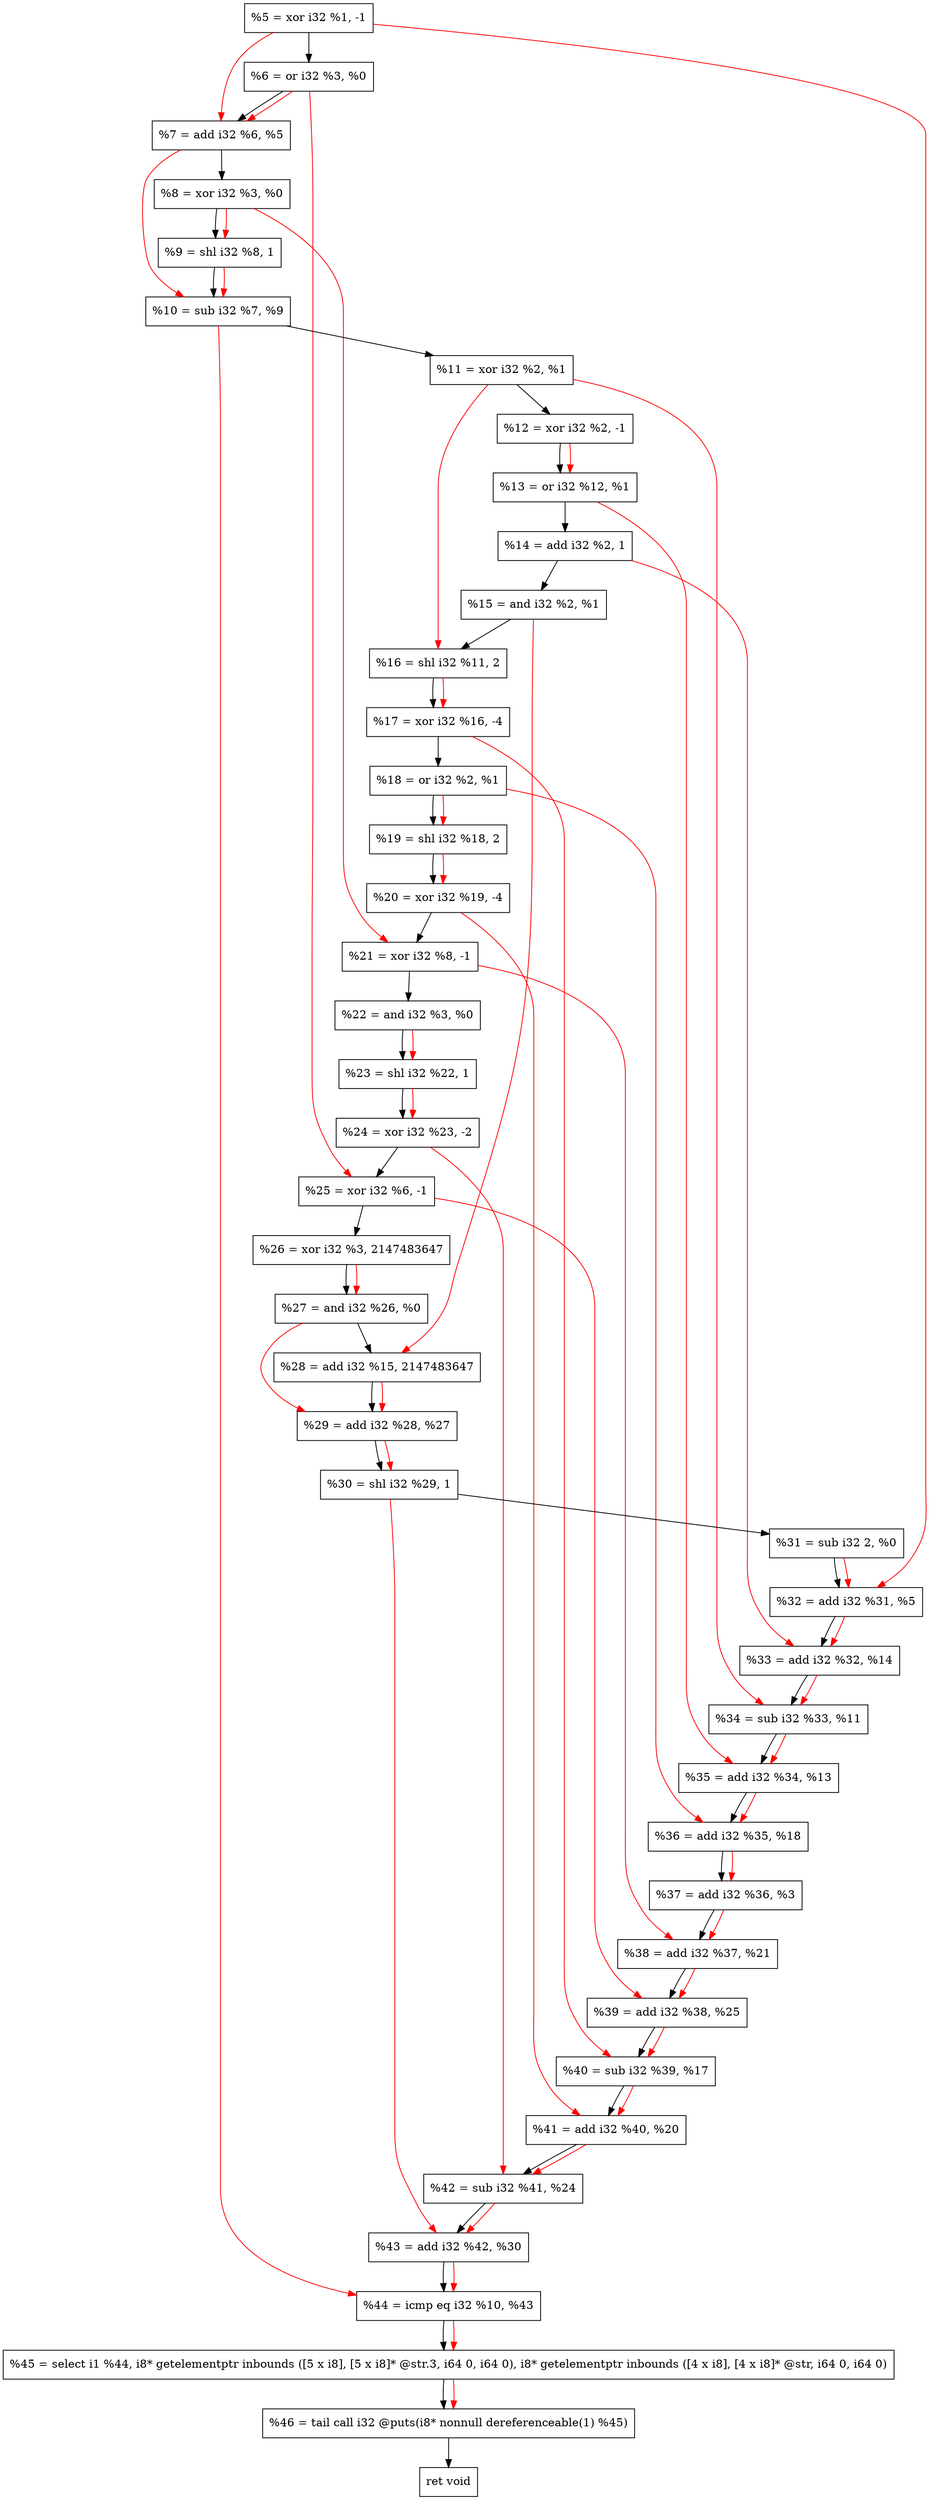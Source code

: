 digraph "DFG for'crackme' function" {
	Node0x2282120[shape=record, label="  %5 = xor i32 %1, -1"];
	Node0x2282190[shape=record, label="  %6 = or i32 %3, %0"];
	Node0x2282200[shape=record, label="  %7 = add i32 %6, %5"];
	Node0x2282270[shape=record, label="  %8 = xor i32 %3, %0"];
	Node0x2282310[shape=record, label="  %9 = shl i32 %8, 1"];
	Node0x2282380[shape=record, label="  %10 = sub i32 %7, %9"];
	Node0x22823f0[shape=record, label="  %11 = xor i32 %2, %1"];
	Node0x2282460[shape=record, label="  %12 = xor i32 %2, -1"];
	Node0x22824d0[shape=record, label="  %13 = or i32 %12, %1"];
	Node0x2282540[shape=record, label="  %14 = add i32 %2, 1"];
	Node0x22825b0[shape=record, label="  %15 = and i32 %2, %1"];
	Node0x2282650[shape=record, label="  %16 = shl i32 %11, 2"];
	Node0x22826f0[shape=record, label="  %17 = xor i32 %16, -4"];
	Node0x2282760[shape=record, label="  %18 = or i32 %2, %1"];
	Node0x22827d0[shape=record, label="  %19 = shl i32 %18, 2"];
	Node0x2282840[shape=record, label="  %20 = xor i32 %19, -4"];
	Node0x22828b0[shape=record, label="  %21 = xor i32 %8, -1"];
	Node0x2282920[shape=record, label="  %22 = and i32 %3, %0"];
	Node0x2282990[shape=record, label="  %23 = shl i32 %22, 1"];
	Node0x2282a30[shape=record, label="  %24 = xor i32 %23, -2"];
	Node0x2282aa0[shape=record, label="  %25 = xor i32 %6, -1"];
	Node0x2282b40[shape=record, label="  %26 = xor i32 %3, 2147483647"];
	Node0x2282bb0[shape=record, label="  %27 = and i32 %26, %0"];
	Node0x2282c20[shape=record, label="  %28 = add i32 %15, 2147483647"];
	Node0x2282c90[shape=record, label="  %29 = add i32 %28, %27"];
	Node0x2282d00[shape=record, label="  %30 = shl i32 %29, 1"];
	Node0x2282d70[shape=record, label="  %31 = sub i32 2, %0"];
	Node0x2282de0[shape=record, label="  %32 = add i32 %31, %5"];
	Node0x2283060[shape=record, label="  %33 = add i32 %32, %14"];
	Node0x22830d0[shape=record, label="  %34 = sub i32 %33, %11"];
	Node0x2283140[shape=record, label="  %35 = add i32 %34, %13"];
	Node0x22831b0[shape=record, label="  %36 = add i32 %35, %18"];
	Node0x2283220[shape=record, label="  %37 = add i32 %36, %3"];
	Node0x2283290[shape=record, label="  %38 = add i32 %37, %21"];
	Node0x2283300[shape=record, label="  %39 = add i32 %38, %25"];
	Node0x2283370[shape=record, label="  %40 = sub i32 %39, %17"];
	Node0x22833e0[shape=record, label="  %41 = add i32 %40, %20"];
	Node0x2283450[shape=record, label="  %42 = sub i32 %41, %24"];
	Node0x22834c0[shape=record, label="  %43 = add i32 %42, %30"];
	Node0x2283530[shape=record, label="  %44 = icmp eq i32 %10, %43"];
	Node0x2222268[shape=record, label="  %45 = select i1 %44, i8* getelementptr inbounds ([5 x i8], [5 x i8]* @str.3, i64 0, i64 0), i8* getelementptr inbounds ([4 x i8], [4 x i8]* @str, i64 0, i64 0)"];
	Node0x22839d0[shape=record, label="  %46 = tail call i32 @puts(i8* nonnull dereferenceable(1) %45)"];
	Node0x2283a20[shape=record, label="  ret void"];
	Node0x2282120 -> Node0x2282190;
	Node0x2282190 -> Node0x2282200;
	Node0x2282200 -> Node0x2282270;
	Node0x2282270 -> Node0x2282310;
	Node0x2282310 -> Node0x2282380;
	Node0x2282380 -> Node0x22823f0;
	Node0x22823f0 -> Node0x2282460;
	Node0x2282460 -> Node0x22824d0;
	Node0x22824d0 -> Node0x2282540;
	Node0x2282540 -> Node0x22825b0;
	Node0x22825b0 -> Node0x2282650;
	Node0x2282650 -> Node0x22826f0;
	Node0x22826f0 -> Node0x2282760;
	Node0x2282760 -> Node0x22827d0;
	Node0x22827d0 -> Node0x2282840;
	Node0x2282840 -> Node0x22828b0;
	Node0x22828b0 -> Node0x2282920;
	Node0x2282920 -> Node0x2282990;
	Node0x2282990 -> Node0x2282a30;
	Node0x2282a30 -> Node0x2282aa0;
	Node0x2282aa0 -> Node0x2282b40;
	Node0x2282b40 -> Node0x2282bb0;
	Node0x2282bb0 -> Node0x2282c20;
	Node0x2282c20 -> Node0x2282c90;
	Node0x2282c90 -> Node0x2282d00;
	Node0x2282d00 -> Node0x2282d70;
	Node0x2282d70 -> Node0x2282de0;
	Node0x2282de0 -> Node0x2283060;
	Node0x2283060 -> Node0x22830d0;
	Node0x22830d0 -> Node0x2283140;
	Node0x2283140 -> Node0x22831b0;
	Node0x22831b0 -> Node0x2283220;
	Node0x2283220 -> Node0x2283290;
	Node0x2283290 -> Node0x2283300;
	Node0x2283300 -> Node0x2283370;
	Node0x2283370 -> Node0x22833e0;
	Node0x22833e0 -> Node0x2283450;
	Node0x2283450 -> Node0x22834c0;
	Node0x22834c0 -> Node0x2283530;
	Node0x2283530 -> Node0x2222268;
	Node0x2222268 -> Node0x22839d0;
	Node0x22839d0 -> Node0x2283a20;
edge [color=red]
	Node0x2282190 -> Node0x2282200;
	Node0x2282120 -> Node0x2282200;
	Node0x2282270 -> Node0x2282310;
	Node0x2282200 -> Node0x2282380;
	Node0x2282310 -> Node0x2282380;
	Node0x2282460 -> Node0x22824d0;
	Node0x22823f0 -> Node0x2282650;
	Node0x2282650 -> Node0x22826f0;
	Node0x2282760 -> Node0x22827d0;
	Node0x22827d0 -> Node0x2282840;
	Node0x2282270 -> Node0x22828b0;
	Node0x2282920 -> Node0x2282990;
	Node0x2282990 -> Node0x2282a30;
	Node0x2282190 -> Node0x2282aa0;
	Node0x2282b40 -> Node0x2282bb0;
	Node0x22825b0 -> Node0x2282c20;
	Node0x2282c20 -> Node0x2282c90;
	Node0x2282bb0 -> Node0x2282c90;
	Node0x2282c90 -> Node0x2282d00;
	Node0x2282d70 -> Node0x2282de0;
	Node0x2282120 -> Node0x2282de0;
	Node0x2282de0 -> Node0x2283060;
	Node0x2282540 -> Node0x2283060;
	Node0x2283060 -> Node0x22830d0;
	Node0x22823f0 -> Node0x22830d0;
	Node0x22830d0 -> Node0x2283140;
	Node0x22824d0 -> Node0x2283140;
	Node0x2283140 -> Node0x22831b0;
	Node0x2282760 -> Node0x22831b0;
	Node0x22831b0 -> Node0x2283220;
	Node0x2283220 -> Node0x2283290;
	Node0x22828b0 -> Node0x2283290;
	Node0x2283290 -> Node0x2283300;
	Node0x2282aa0 -> Node0x2283300;
	Node0x2283300 -> Node0x2283370;
	Node0x22826f0 -> Node0x2283370;
	Node0x2283370 -> Node0x22833e0;
	Node0x2282840 -> Node0x22833e0;
	Node0x22833e0 -> Node0x2283450;
	Node0x2282a30 -> Node0x2283450;
	Node0x2283450 -> Node0x22834c0;
	Node0x2282d00 -> Node0x22834c0;
	Node0x2282380 -> Node0x2283530;
	Node0x22834c0 -> Node0x2283530;
	Node0x2283530 -> Node0x2222268;
	Node0x2222268 -> Node0x22839d0;
}
